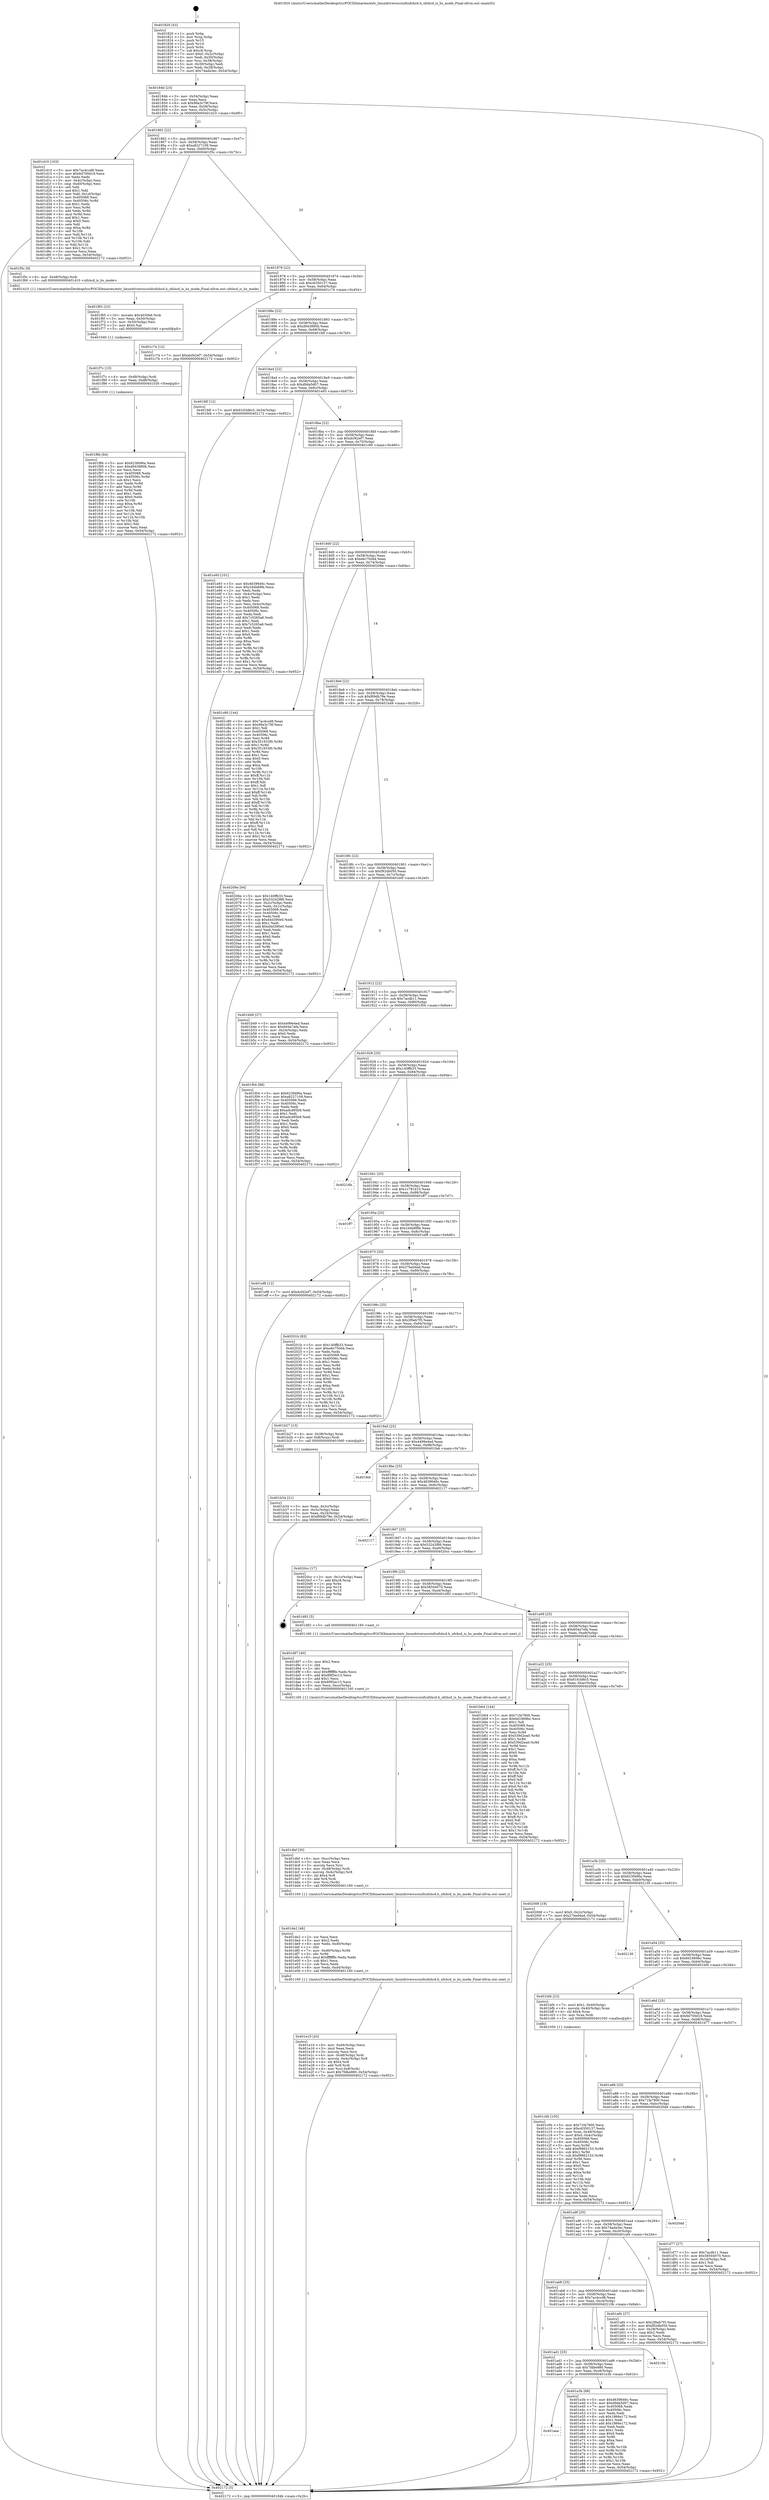 digraph "0x401820" {
  label = "0x401820 (/mnt/c/Users/mathe/Desktop/tcc/POCII/binaries/extr_linuxdriversscsiufsufshcd.h_ufshcd_is_hs_mode_Final-ollvm.out::main(0))"
  labelloc = "t"
  node[shape=record]

  Entry [label="",width=0.3,height=0.3,shape=circle,fillcolor=black,style=filled]
  "0x40184b" [label="{
     0x40184b [23]\l
     | [instrs]\l
     &nbsp;&nbsp;0x40184b \<+3\>: mov -0x54(%rbp),%eax\l
     &nbsp;&nbsp;0x40184e \<+2\>: mov %eax,%ecx\l
     &nbsp;&nbsp;0x401850 \<+6\>: sub $0x98a3c79f,%ecx\l
     &nbsp;&nbsp;0x401856 \<+3\>: mov %eax,-0x58(%rbp)\l
     &nbsp;&nbsp;0x401859 \<+3\>: mov %ecx,-0x5c(%rbp)\l
     &nbsp;&nbsp;0x40185c \<+6\>: je 0000000000401d10 \<main+0x4f0\>\l
  }"]
  "0x401d10" [label="{
     0x401d10 [103]\l
     | [instrs]\l
     &nbsp;&nbsp;0x401d10 \<+5\>: mov $0x7ac4ccd8,%eax\l
     &nbsp;&nbsp;0x401d15 \<+5\>: mov $0x6d700d19,%ecx\l
     &nbsp;&nbsp;0x401d1a \<+2\>: xor %edx,%edx\l
     &nbsp;&nbsp;0x401d1c \<+3\>: mov -0x4c(%rbp),%esi\l
     &nbsp;&nbsp;0x401d1f \<+3\>: cmp -0x40(%rbp),%esi\l
     &nbsp;&nbsp;0x401d22 \<+4\>: setl %dil\l
     &nbsp;&nbsp;0x401d26 \<+4\>: and $0x1,%dil\l
     &nbsp;&nbsp;0x401d2a \<+4\>: mov %dil,-0x1d(%rbp)\l
     &nbsp;&nbsp;0x401d2e \<+7\>: mov 0x405068,%esi\l
     &nbsp;&nbsp;0x401d35 \<+8\>: mov 0x40506c,%r8d\l
     &nbsp;&nbsp;0x401d3d \<+3\>: sub $0x1,%edx\l
     &nbsp;&nbsp;0x401d40 \<+3\>: mov %esi,%r9d\l
     &nbsp;&nbsp;0x401d43 \<+3\>: add %edx,%r9d\l
     &nbsp;&nbsp;0x401d46 \<+4\>: imul %r9d,%esi\l
     &nbsp;&nbsp;0x401d4a \<+3\>: and $0x1,%esi\l
     &nbsp;&nbsp;0x401d4d \<+3\>: cmp $0x0,%esi\l
     &nbsp;&nbsp;0x401d50 \<+4\>: sete %dil\l
     &nbsp;&nbsp;0x401d54 \<+4\>: cmp $0xa,%r8d\l
     &nbsp;&nbsp;0x401d58 \<+4\>: setl %r10b\l
     &nbsp;&nbsp;0x401d5c \<+3\>: mov %dil,%r11b\l
     &nbsp;&nbsp;0x401d5f \<+3\>: and %r10b,%r11b\l
     &nbsp;&nbsp;0x401d62 \<+3\>: xor %r10b,%dil\l
     &nbsp;&nbsp;0x401d65 \<+3\>: or %dil,%r11b\l
     &nbsp;&nbsp;0x401d68 \<+4\>: test $0x1,%r11b\l
     &nbsp;&nbsp;0x401d6c \<+3\>: cmovne %ecx,%eax\l
     &nbsp;&nbsp;0x401d6f \<+3\>: mov %eax,-0x54(%rbp)\l
     &nbsp;&nbsp;0x401d72 \<+5\>: jmp 0000000000402172 \<main+0x952\>\l
  }"]
  "0x401862" [label="{
     0x401862 [22]\l
     | [instrs]\l
     &nbsp;&nbsp;0x401862 \<+5\>: jmp 0000000000401867 \<main+0x47\>\l
     &nbsp;&nbsp;0x401867 \<+3\>: mov -0x58(%rbp),%eax\l
     &nbsp;&nbsp;0x40186a \<+5\>: sub $0xa8227109,%eax\l
     &nbsp;&nbsp;0x40186f \<+3\>: mov %eax,-0x60(%rbp)\l
     &nbsp;&nbsp;0x401872 \<+6\>: je 0000000000401f5c \<main+0x73c\>\l
  }"]
  Exit [label="",width=0.3,height=0.3,shape=circle,fillcolor=black,style=filled,peripheries=2]
  "0x401f5c" [label="{
     0x401f5c [9]\l
     | [instrs]\l
     &nbsp;&nbsp;0x401f5c \<+4\>: mov -0x48(%rbp),%rdi\l
     &nbsp;&nbsp;0x401f60 \<+5\>: call 0000000000401410 \<ufshcd_is_hs_mode\>\l
     | [calls]\l
     &nbsp;&nbsp;0x401410 \{1\} (/mnt/c/Users/mathe/Desktop/tcc/POCII/binaries/extr_linuxdriversscsiufsufshcd.h_ufshcd_is_hs_mode_Final-ollvm.out::ufshcd_is_hs_mode)\l
  }"]
  "0x401878" [label="{
     0x401878 [22]\l
     | [instrs]\l
     &nbsp;&nbsp;0x401878 \<+5\>: jmp 000000000040187d \<main+0x5d\>\l
     &nbsp;&nbsp;0x40187d \<+3\>: mov -0x58(%rbp),%eax\l
     &nbsp;&nbsp;0x401880 \<+5\>: sub $0xc6350137,%eax\l
     &nbsp;&nbsp;0x401885 \<+3\>: mov %eax,-0x64(%rbp)\l
     &nbsp;&nbsp;0x401888 \<+6\>: je 0000000000401c74 \<main+0x454\>\l
  }"]
  "0x401f8b" [label="{
     0x401f8b [84]\l
     | [instrs]\l
     &nbsp;&nbsp;0x401f8b \<+5\>: mov $0x623f496a,%eax\l
     &nbsp;&nbsp;0x401f90 \<+5\>: mov $0xd943880b,%esi\l
     &nbsp;&nbsp;0x401f95 \<+2\>: xor %ecx,%ecx\l
     &nbsp;&nbsp;0x401f97 \<+7\>: mov 0x405068,%edx\l
     &nbsp;&nbsp;0x401f9e \<+8\>: mov 0x40506c,%r8d\l
     &nbsp;&nbsp;0x401fa6 \<+3\>: sub $0x1,%ecx\l
     &nbsp;&nbsp;0x401fa9 \<+3\>: mov %edx,%r9d\l
     &nbsp;&nbsp;0x401fac \<+3\>: add %ecx,%r9d\l
     &nbsp;&nbsp;0x401faf \<+4\>: imul %r9d,%edx\l
     &nbsp;&nbsp;0x401fb3 \<+3\>: and $0x1,%edx\l
     &nbsp;&nbsp;0x401fb6 \<+3\>: cmp $0x0,%edx\l
     &nbsp;&nbsp;0x401fb9 \<+4\>: sete %r10b\l
     &nbsp;&nbsp;0x401fbd \<+4\>: cmp $0xa,%r8d\l
     &nbsp;&nbsp;0x401fc1 \<+4\>: setl %r11b\l
     &nbsp;&nbsp;0x401fc5 \<+3\>: mov %r10b,%bl\l
     &nbsp;&nbsp;0x401fc8 \<+3\>: and %r11b,%bl\l
     &nbsp;&nbsp;0x401fcb \<+3\>: xor %r11b,%r10b\l
     &nbsp;&nbsp;0x401fce \<+3\>: or %r10b,%bl\l
     &nbsp;&nbsp;0x401fd1 \<+3\>: test $0x1,%bl\l
     &nbsp;&nbsp;0x401fd4 \<+3\>: cmovne %esi,%eax\l
     &nbsp;&nbsp;0x401fd7 \<+3\>: mov %eax,-0x54(%rbp)\l
     &nbsp;&nbsp;0x401fda \<+5\>: jmp 0000000000402172 \<main+0x952\>\l
  }"]
  "0x401c74" [label="{
     0x401c74 [12]\l
     | [instrs]\l
     &nbsp;&nbsp;0x401c74 \<+7\>: movl $0xdcf42ef7,-0x54(%rbp)\l
     &nbsp;&nbsp;0x401c7b \<+5\>: jmp 0000000000402172 \<main+0x952\>\l
  }"]
  "0x40188e" [label="{
     0x40188e [22]\l
     | [instrs]\l
     &nbsp;&nbsp;0x40188e \<+5\>: jmp 0000000000401893 \<main+0x73\>\l
     &nbsp;&nbsp;0x401893 \<+3\>: mov -0x58(%rbp),%eax\l
     &nbsp;&nbsp;0x401896 \<+5\>: sub $0xd943880b,%eax\l
     &nbsp;&nbsp;0x40189b \<+3\>: mov %eax,-0x68(%rbp)\l
     &nbsp;&nbsp;0x40189e \<+6\>: je 0000000000401fdf \<main+0x7bf\>\l
  }"]
  "0x401f7c" [label="{
     0x401f7c [15]\l
     | [instrs]\l
     &nbsp;&nbsp;0x401f7c \<+4\>: mov -0x48(%rbp),%rdi\l
     &nbsp;&nbsp;0x401f80 \<+6\>: mov %eax,-0xd8(%rbp)\l
     &nbsp;&nbsp;0x401f86 \<+5\>: call 0000000000401030 \<free@plt\>\l
     | [calls]\l
     &nbsp;&nbsp;0x401030 \{1\} (unknown)\l
  }"]
  "0x401fdf" [label="{
     0x401fdf [12]\l
     | [instrs]\l
     &nbsp;&nbsp;0x401fdf \<+7\>: movl $0x6163d6c5,-0x54(%rbp)\l
     &nbsp;&nbsp;0x401fe6 \<+5\>: jmp 0000000000402172 \<main+0x952\>\l
  }"]
  "0x4018a4" [label="{
     0x4018a4 [22]\l
     | [instrs]\l
     &nbsp;&nbsp;0x4018a4 \<+5\>: jmp 00000000004018a9 \<main+0x89\>\l
     &nbsp;&nbsp;0x4018a9 \<+3\>: mov -0x58(%rbp),%eax\l
     &nbsp;&nbsp;0x4018ac \<+5\>: sub $0xd9da5d07,%eax\l
     &nbsp;&nbsp;0x4018b1 \<+3\>: mov %eax,-0x6c(%rbp)\l
     &nbsp;&nbsp;0x4018b4 \<+6\>: je 0000000000401e93 \<main+0x673\>\l
  }"]
  "0x401f65" [label="{
     0x401f65 [23]\l
     | [instrs]\l
     &nbsp;&nbsp;0x401f65 \<+10\>: movabs $0x4030b6,%rdi\l
     &nbsp;&nbsp;0x401f6f \<+3\>: mov %eax,-0x50(%rbp)\l
     &nbsp;&nbsp;0x401f72 \<+3\>: mov -0x50(%rbp),%esi\l
     &nbsp;&nbsp;0x401f75 \<+2\>: mov $0x0,%al\l
     &nbsp;&nbsp;0x401f77 \<+5\>: call 0000000000401040 \<printf@plt\>\l
     | [calls]\l
     &nbsp;&nbsp;0x401040 \{1\} (unknown)\l
  }"]
  "0x401e93" [label="{
     0x401e93 [101]\l
     | [instrs]\l
     &nbsp;&nbsp;0x401e93 \<+5\>: mov $0x4639646c,%eax\l
     &nbsp;&nbsp;0x401e98 \<+5\>: mov $0x244b89fe,%ecx\l
     &nbsp;&nbsp;0x401e9d \<+2\>: xor %edx,%edx\l
     &nbsp;&nbsp;0x401e9f \<+3\>: mov -0x4c(%rbp),%esi\l
     &nbsp;&nbsp;0x401ea2 \<+3\>: sub $0x1,%edx\l
     &nbsp;&nbsp;0x401ea5 \<+2\>: sub %edx,%esi\l
     &nbsp;&nbsp;0x401ea7 \<+3\>: mov %esi,-0x4c(%rbp)\l
     &nbsp;&nbsp;0x401eaa \<+7\>: mov 0x405068,%edx\l
     &nbsp;&nbsp;0x401eb1 \<+7\>: mov 0x40506c,%esi\l
     &nbsp;&nbsp;0x401eb8 \<+2\>: mov %edx,%edi\l
     &nbsp;&nbsp;0x401eba \<+6\>: add $0x7c5265a6,%edi\l
     &nbsp;&nbsp;0x401ec0 \<+3\>: sub $0x1,%edi\l
     &nbsp;&nbsp;0x401ec3 \<+6\>: sub $0x7c5265a6,%edi\l
     &nbsp;&nbsp;0x401ec9 \<+3\>: imul %edi,%edx\l
     &nbsp;&nbsp;0x401ecc \<+3\>: and $0x1,%edx\l
     &nbsp;&nbsp;0x401ecf \<+3\>: cmp $0x0,%edx\l
     &nbsp;&nbsp;0x401ed2 \<+4\>: sete %r8b\l
     &nbsp;&nbsp;0x401ed6 \<+3\>: cmp $0xa,%esi\l
     &nbsp;&nbsp;0x401ed9 \<+4\>: setl %r9b\l
     &nbsp;&nbsp;0x401edd \<+3\>: mov %r8b,%r10b\l
     &nbsp;&nbsp;0x401ee0 \<+3\>: and %r9b,%r10b\l
     &nbsp;&nbsp;0x401ee3 \<+3\>: xor %r9b,%r8b\l
     &nbsp;&nbsp;0x401ee6 \<+3\>: or %r8b,%r10b\l
     &nbsp;&nbsp;0x401ee9 \<+4\>: test $0x1,%r10b\l
     &nbsp;&nbsp;0x401eed \<+3\>: cmovne %ecx,%eax\l
     &nbsp;&nbsp;0x401ef0 \<+3\>: mov %eax,-0x54(%rbp)\l
     &nbsp;&nbsp;0x401ef3 \<+5\>: jmp 0000000000402172 \<main+0x952\>\l
  }"]
  "0x4018ba" [label="{
     0x4018ba [22]\l
     | [instrs]\l
     &nbsp;&nbsp;0x4018ba \<+5\>: jmp 00000000004018bf \<main+0x9f\>\l
     &nbsp;&nbsp;0x4018bf \<+3\>: mov -0x58(%rbp),%eax\l
     &nbsp;&nbsp;0x4018c2 \<+5\>: sub $0xdcf42ef7,%eax\l
     &nbsp;&nbsp;0x4018c7 \<+3\>: mov %eax,-0x70(%rbp)\l
     &nbsp;&nbsp;0x4018ca \<+6\>: je 0000000000401c80 \<main+0x460\>\l
  }"]
  "0x401aea" [label="{
     0x401aea\l
  }", style=dashed]
  "0x401c80" [label="{
     0x401c80 [144]\l
     | [instrs]\l
     &nbsp;&nbsp;0x401c80 \<+5\>: mov $0x7ac4ccd8,%eax\l
     &nbsp;&nbsp;0x401c85 \<+5\>: mov $0x98a3c79f,%ecx\l
     &nbsp;&nbsp;0x401c8a \<+2\>: mov $0x1,%dl\l
     &nbsp;&nbsp;0x401c8c \<+7\>: mov 0x405068,%esi\l
     &nbsp;&nbsp;0x401c93 \<+7\>: mov 0x40506c,%edi\l
     &nbsp;&nbsp;0x401c9a \<+3\>: mov %esi,%r8d\l
     &nbsp;&nbsp;0x401c9d \<+7\>: add $0x351933f0,%r8d\l
     &nbsp;&nbsp;0x401ca4 \<+4\>: sub $0x1,%r8d\l
     &nbsp;&nbsp;0x401ca8 \<+7\>: sub $0x351933f0,%r8d\l
     &nbsp;&nbsp;0x401caf \<+4\>: imul %r8d,%esi\l
     &nbsp;&nbsp;0x401cb3 \<+3\>: and $0x1,%esi\l
     &nbsp;&nbsp;0x401cb6 \<+3\>: cmp $0x0,%esi\l
     &nbsp;&nbsp;0x401cb9 \<+4\>: sete %r9b\l
     &nbsp;&nbsp;0x401cbd \<+3\>: cmp $0xa,%edi\l
     &nbsp;&nbsp;0x401cc0 \<+4\>: setl %r10b\l
     &nbsp;&nbsp;0x401cc4 \<+3\>: mov %r9b,%r11b\l
     &nbsp;&nbsp;0x401cc7 \<+4\>: xor $0xff,%r11b\l
     &nbsp;&nbsp;0x401ccb \<+3\>: mov %r10b,%bl\l
     &nbsp;&nbsp;0x401cce \<+3\>: xor $0xff,%bl\l
     &nbsp;&nbsp;0x401cd1 \<+3\>: xor $0x1,%dl\l
     &nbsp;&nbsp;0x401cd4 \<+3\>: mov %r11b,%r14b\l
     &nbsp;&nbsp;0x401cd7 \<+4\>: and $0xff,%r14b\l
     &nbsp;&nbsp;0x401cdb \<+3\>: and %dl,%r9b\l
     &nbsp;&nbsp;0x401cde \<+3\>: mov %bl,%r15b\l
     &nbsp;&nbsp;0x401ce1 \<+4\>: and $0xff,%r15b\l
     &nbsp;&nbsp;0x401ce5 \<+3\>: and %dl,%r10b\l
     &nbsp;&nbsp;0x401ce8 \<+3\>: or %r9b,%r14b\l
     &nbsp;&nbsp;0x401ceb \<+3\>: or %r10b,%r15b\l
     &nbsp;&nbsp;0x401cee \<+3\>: xor %r15b,%r14b\l
     &nbsp;&nbsp;0x401cf1 \<+3\>: or %bl,%r11b\l
     &nbsp;&nbsp;0x401cf4 \<+4\>: xor $0xff,%r11b\l
     &nbsp;&nbsp;0x401cf8 \<+3\>: or $0x1,%dl\l
     &nbsp;&nbsp;0x401cfb \<+3\>: and %dl,%r11b\l
     &nbsp;&nbsp;0x401cfe \<+3\>: or %r11b,%r14b\l
     &nbsp;&nbsp;0x401d01 \<+4\>: test $0x1,%r14b\l
     &nbsp;&nbsp;0x401d05 \<+3\>: cmovne %ecx,%eax\l
     &nbsp;&nbsp;0x401d08 \<+3\>: mov %eax,-0x54(%rbp)\l
     &nbsp;&nbsp;0x401d0b \<+5\>: jmp 0000000000402172 \<main+0x952\>\l
  }"]
  "0x4018d0" [label="{
     0x4018d0 [22]\l
     | [instrs]\l
     &nbsp;&nbsp;0x4018d0 \<+5\>: jmp 00000000004018d5 \<main+0xb5\>\l
     &nbsp;&nbsp;0x4018d5 \<+3\>: mov -0x58(%rbp),%eax\l
     &nbsp;&nbsp;0x4018d8 \<+5\>: sub $0xe6c750d4,%eax\l
     &nbsp;&nbsp;0x4018dd \<+3\>: mov %eax,-0x74(%rbp)\l
     &nbsp;&nbsp;0x4018e0 \<+6\>: je 000000000040206e \<main+0x84e\>\l
  }"]
  "0x401e3b" [label="{
     0x401e3b [88]\l
     | [instrs]\l
     &nbsp;&nbsp;0x401e3b \<+5\>: mov $0x4639646c,%eax\l
     &nbsp;&nbsp;0x401e40 \<+5\>: mov $0xd9da5d07,%ecx\l
     &nbsp;&nbsp;0x401e45 \<+7\>: mov 0x405068,%edx\l
     &nbsp;&nbsp;0x401e4c \<+7\>: mov 0x40506c,%esi\l
     &nbsp;&nbsp;0x401e53 \<+2\>: mov %edx,%edi\l
     &nbsp;&nbsp;0x401e55 \<+6\>: sub $0x1866e172,%edi\l
     &nbsp;&nbsp;0x401e5b \<+3\>: sub $0x1,%edi\l
     &nbsp;&nbsp;0x401e5e \<+6\>: add $0x1866e172,%edi\l
     &nbsp;&nbsp;0x401e64 \<+3\>: imul %edi,%edx\l
     &nbsp;&nbsp;0x401e67 \<+3\>: and $0x1,%edx\l
     &nbsp;&nbsp;0x401e6a \<+3\>: cmp $0x0,%edx\l
     &nbsp;&nbsp;0x401e6d \<+4\>: sete %r8b\l
     &nbsp;&nbsp;0x401e71 \<+3\>: cmp $0xa,%esi\l
     &nbsp;&nbsp;0x401e74 \<+4\>: setl %r9b\l
     &nbsp;&nbsp;0x401e78 \<+3\>: mov %r8b,%r10b\l
     &nbsp;&nbsp;0x401e7b \<+3\>: and %r9b,%r10b\l
     &nbsp;&nbsp;0x401e7e \<+3\>: xor %r9b,%r8b\l
     &nbsp;&nbsp;0x401e81 \<+3\>: or %r8b,%r10b\l
     &nbsp;&nbsp;0x401e84 \<+4\>: test $0x1,%r10b\l
     &nbsp;&nbsp;0x401e88 \<+3\>: cmovne %ecx,%eax\l
     &nbsp;&nbsp;0x401e8b \<+3\>: mov %eax,-0x54(%rbp)\l
     &nbsp;&nbsp;0x401e8e \<+5\>: jmp 0000000000402172 \<main+0x952\>\l
  }"]
  "0x40206e" [label="{
     0x40206e [94]\l
     | [instrs]\l
     &nbsp;&nbsp;0x40206e \<+5\>: mov $0x140ffb33,%eax\l
     &nbsp;&nbsp;0x402073 \<+5\>: mov $0x53242f66,%ecx\l
     &nbsp;&nbsp;0x402078 \<+3\>: mov -0x2c(%rbp),%edx\l
     &nbsp;&nbsp;0x40207b \<+3\>: mov %edx,-0x1c(%rbp)\l
     &nbsp;&nbsp;0x40207e \<+7\>: mov 0x405068,%edx\l
     &nbsp;&nbsp;0x402085 \<+7\>: mov 0x40506c,%esi\l
     &nbsp;&nbsp;0x40208c \<+2\>: mov %edx,%edi\l
     &nbsp;&nbsp;0x40208e \<+6\>: sub $0xd4d390e0,%edi\l
     &nbsp;&nbsp;0x402094 \<+3\>: sub $0x1,%edi\l
     &nbsp;&nbsp;0x402097 \<+6\>: add $0xd4d390e0,%edi\l
     &nbsp;&nbsp;0x40209d \<+3\>: imul %edi,%edx\l
     &nbsp;&nbsp;0x4020a0 \<+3\>: and $0x1,%edx\l
     &nbsp;&nbsp;0x4020a3 \<+3\>: cmp $0x0,%edx\l
     &nbsp;&nbsp;0x4020a6 \<+4\>: sete %r8b\l
     &nbsp;&nbsp;0x4020aa \<+3\>: cmp $0xa,%esi\l
     &nbsp;&nbsp;0x4020ad \<+4\>: setl %r9b\l
     &nbsp;&nbsp;0x4020b1 \<+3\>: mov %r8b,%r10b\l
     &nbsp;&nbsp;0x4020b4 \<+3\>: and %r9b,%r10b\l
     &nbsp;&nbsp;0x4020b7 \<+3\>: xor %r9b,%r8b\l
     &nbsp;&nbsp;0x4020ba \<+3\>: or %r8b,%r10b\l
     &nbsp;&nbsp;0x4020bd \<+4\>: test $0x1,%r10b\l
     &nbsp;&nbsp;0x4020c1 \<+3\>: cmovne %ecx,%eax\l
     &nbsp;&nbsp;0x4020c4 \<+3\>: mov %eax,-0x54(%rbp)\l
     &nbsp;&nbsp;0x4020c7 \<+5\>: jmp 0000000000402172 \<main+0x952\>\l
  }"]
  "0x4018e6" [label="{
     0x4018e6 [22]\l
     | [instrs]\l
     &nbsp;&nbsp;0x4018e6 \<+5\>: jmp 00000000004018eb \<main+0xcb\>\l
     &nbsp;&nbsp;0x4018eb \<+3\>: mov -0x58(%rbp),%eax\l
     &nbsp;&nbsp;0x4018ee \<+5\>: sub $0xf69db79e,%eax\l
     &nbsp;&nbsp;0x4018f3 \<+3\>: mov %eax,-0x78(%rbp)\l
     &nbsp;&nbsp;0x4018f6 \<+6\>: je 0000000000401b49 \<main+0x329\>\l
  }"]
  "0x401ad1" [label="{
     0x401ad1 [25]\l
     | [instrs]\l
     &nbsp;&nbsp;0x401ad1 \<+5\>: jmp 0000000000401ad6 \<main+0x2b6\>\l
     &nbsp;&nbsp;0x401ad6 \<+3\>: mov -0x58(%rbp),%eax\l
     &nbsp;&nbsp;0x401ad9 \<+5\>: sub $0x7fdbe980,%eax\l
     &nbsp;&nbsp;0x401ade \<+6\>: mov %eax,-0xc8(%rbp)\l
     &nbsp;&nbsp;0x401ae4 \<+6\>: je 0000000000401e3b \<main+0x61b\>\l
  }"]
  "0x401b49" [label="{
     0x401b49 [27]\l
     | [instrs]\l
     &nbsp;&nbsp;0x401b49 \<+5\>: mov $0x4499e4ed,%eax\l
     &nbsp;&nbsp;0x401b4e \<+5\>: mov $0x604a7efa,%ecx\l
     &nbsp;&nbsp;0x401b53 \<+3\>: mov -0x24(%rbp),%edx\l
     &nbsp;&nbsp;0x401b56 \<+3\>: cmp $0x0,%edx\l
     &nbsp;&nbsp;0x401b59 \<+3\>: cmove %ecx,%eax\l
     &nbsp;&nbsp;0x401b5c \<+3\>: mov %eax,-0x54(%rbp)\l
     &nbsp;&nbsp;0x401b5f \<+5\>: jmp 0000000000402172 \<main+0x952\>\l
  }"]
  "0x4018fc" [label="{
     0x4018fc [22]\l
     | [instrs]\l
     &nbsp;&nbsp;0x4018fc \<+5\>: jmp 0000000000401901 \<main+0xe1\>\l
     &nbsp;&nbsp;0x401901 \<+3\>: mov -0x58(%rbp),%eax\l
     &nbsp;&nbsp;0x401904 \<+5\>: sub $0xf92db050,%eax\l
     &nbsp;&nbsp;0x401909 \<+3\>: mov %eax,-0x7c(%rbp)\l
     &nbsp;&nbsp;0x40190c \<+6\>: je 0000000000401b0f \<main+0x2ef\>\l
  }"]
  "0x40210b" [label="{
     0x40210b\l
  }", style=dashed]
  "0x401b0f" [label="{
     0x401b0f\l
  }", style=dashed]
  "0x401912" [label="{
     0x401912 [22]\l
     | [instrs]\l
     &nbsp;&nbsp;0x401912 \<+5\>: jmp 0000000000401917 \<main+0xf7\>\l
     &nbsp;&nbsp;0x401917 \<+3\>: mov -0x58(%rbp),%eax\l
     &nbsp;&nbsp;0x40191a \<+5\>: sub $0x7acdb11,%eax\l
     &nbsp;&nbsp;0x40191f \<+3\>: mov %eax,-0x80(%rbp)\l
     &nbsp;&nbsp;0x401922 \<+6\>: je 0000000000401f04 \<main+0x6e4\>\l
  }"]
  "0x401e10" [label="{
     0x401e10 [43]\l
     | [instrs]\l
     &nbsp;&nbsp;0x401e10 \<+6\>: mov -0xd4(%rbp),%ecx\l
     &nbsp;&nbsp;0x401e16 \<+3\>: imul %eax,%ecx\l
     &nbsp;&nbsp;0x401e19 \<+3\>: movslq %ecx,%rsi\l
     &nbsp;&nbsp;0x401e1c \<+4\>: mov -0x48(%rbp),%rdi\l
     &nbsp;&nbsp;0x401e20 \<+4\>: movslq -0x4c(%rbp),%r8\l
     &nbsp;&nbsp;0x401e24 \<+4\>: shl $0x4,%r8\l
     &nbsp;&nbsp;0x401e28 \<+3\>: add %r8,%rdi\l
     &nbsp;&nbsp;0x401e2b \<+4\>: mov %rsi,0x8(%rdi)\l
     &nbsp;&nbsp;0x401e2f \<+7\>: movl $0x7fdbe980,-0x54(%rbp)\l
     &nbsp;&nbsp;0x401e36 \<+5\>: jmp 0000000000402172 \<main+0x952\>\l
  }"]
  "0x401f04" [label="{
     0x401f04 [88]\l
     | [instrs]\l
     &nbsp;&nbsp;0x401f04 \<+5\>: mov $0x623f496a,%eax\l
     &nbsp;&nbsp;0x401f09 \<+5\>: mov $0xa8227109,%ecx\l
     &nbsp;&nbsp;0x401f0e \<+7\>: mov 0x405068,%edx\l
     &nbsp;&nbsp;0x401f15 \<+7\>: mov 0x40506c,%esi\l
     &nbsp;&nbsp;0x401f1c \<+2\>: mov %edx,%edi\l
     &nbsp;&nbsp;0x401f1e \<+6\>: add $0xadcd95b9,%edi\l
     &nbsp;&nbsp;0x401f24 \<+3\>: sub $0x1,%edi\l
     &nbsp;&nbsp;0x401f27 \<+6\>: sub $0xadcd95b9,%edi\l
     &nbsp;&nbsp;0x401f2d \<+3\>: imul %edi,%edx\l
     &nbsp;&nbsp;0x401f30 \<+3\>: and $0x1,%edx\l
     &nbsp;&nbsp;0x401f33 \<+3\>: cmp $0x0,%edx\l
     &nbsp;&nbsp;0x401f36 \<+4\>: sete %r8b\l
     &nbsp;&nbsp;0x401f3a \<+3\>: cmp $0xa,%esi\l
     &nbsp;&nbsp;0x401f3d \<+4\>: setl %r9b\l
     &nbsp;&nbsp;0x401f41 \<+3\>: mov %r8b,%r10b\l
     &nbsp;&nbsp;0x401f44 \<+3\>: and %r9b,%r10b\l
     &nbsp;&nbsp;0x401f47 \<+3\>: xor %r9b,%r8b\l
     &nbsp;&nbsp;0x401f4a \<+3\>: or %r8b,%r10b\l
     &nbsp;&nbsp;0x401f4d \<+4\>: test $0x1,%r10b\l
     &nbsp;&nbsp;0x401f51 \<+3\>: cmovne %ecx,%eax\l
     &nbsp;&nbsp;0x401f54 \<+3\>: mov %eax,-0x54(%rbp)\l
     &nbsp;&nbsp;0x401f57 \<+5\>: jmp 0000000000402172 \<main+0x952\>\l
  }"]
  "0x401928" [label="{
     0x401928 [25]\l
     | [instrs]\l
     &nbsp;&nbsp;0x401928 \<+5\>: jmp 000000000040192d \<main+0x10d\>\l
     &nbsp;&nbsp;0x40192d \<+3\>: mov -0x58(%rbp),%eax\l
     &nbsp;&nbsp;0x401930 \<+5\>: sub $0x140ffb33,%eax\l
     &nbsp;&nbsp;0x401935 \<+6\>: mov %eax,-0x84(%rbp)\l
     &nbsp;&nbsp;0x40193b \<+6\>: je 000000000040216b \<main+0x94b\>\l
  }"]
  "0x401de2" [label="{
     0x401de2 [46]\l
     | [instrs]\l
     &nbsp;&nbsp;0x401de2 \<+2\>: xor %ecx,%ecx\l
     &nbsp;&nbsp;0x401de4 \<+5\>: mov $0x2,%edx\l
     &nbsp;&nbsp;0x401de9 \<+6\>: mov %edx,-0xd0(%rbp)\l
     &nbsp;&nbsp;0x401def \<+1\>: cltd\l
     &nbsp;&nbsp;0x401df0 \<+7\>: mov -0xd0(%rbp),%r9d\l
     &nbsp;&nbsp;0x401df7 \<+3\>: idiv %r9d\l
     &nbsp;&nbsp;0x401dfa \<+6\>: imul $0xfffffffe,%edx,%edx\l
     &nbsp;&nbsp;0x401e00 \<+3\>: sub $0x1,%ecx\l
     &nbsp;&nbsp;0x401e03 \<+2\>: sub %ecx,%edx\l
     &nbsp;&nbsp;0x401e05 \<+6\>: mov %edx,-0xd4(%rbp)\l
     &nbsp;&nbsp;0x401e0b \<+5\>: call 0000000000401160 \<next_i\>\l
     | [calls]\l
     &nbsp;&nbsp;0x401160 \{1\} (/mnt/c/Users/mathe/Desktop/tcc/POCII/binaries/extr_linuxdriversscsiufsufshcd.h_ufshcd_is_hs_mode_Final-ollvm.out::next_i)\l
  }"]
  "0x40216b" [label="{
     0x40216b\l
  }", style=dashed]
  "0x401941" [label="{
     0x401941 [25]\l
     | [instrs]\l
     &nbsp;&nbsp;0x401941 \<+5\>: jmp 0000000000401946 \<main+0x126\>\l
     &nbsp;&nbsp;0x401946 \<+3\>: mov -0x58(%rbp),%eax\l
     &nbsp;&nbsp;0x401949 \<+5\>: sub $0x1c781b10,%eax\l
     &nbsp;&nbsp;0x40194e \<+6\>: mov %eax,-0x88(%rbp)\l
     &nbsp;&nbsp;0x401954 \<+6\>: je 0000000000401ff7 \<main+0x7d7\>\l
  }"]
  "0x401dbf" [label="{
     0x401dbf [35]\l
     | [instrs]\l
     &nbsp;&nbsp;0x401dbf \<+6\>: mov -0xcc(%rbp),%ecx\l
     &nbsp;&nbsp;0x401dc5 \<+3\>: imul %eax,%ecx\l
     &nbsp;&nbsp;0x401dc8 \<+3\>: movslq %ecx,%rsi\l
     &nbsp;&nbsp;0x401dcb \<+4\>: mov -0x48(%rbp),%rdi\l
     &nbsp;&nbsp;0x401dcf \<+4\>: movslq -0x4c(%rbp),%r8\l
     &nbsp;&nbsp;0x401dd3 \<+4\>: shl $0x4,%r8\l
     &nbsp;&nbsp;0x401dd7 \<+3\>: add %r8,%rdi\l
     &nbsp;&nbsp;0x401dda \<+3\>: mov %rsi,(%rdi)\l
     &nbsp;&nbsp;0x401ddd \<+5\>: call 0000000000401160 \<next_i\>\l
     | [calls]\l
     &nbsp;&nbsp;0x401160 \{1\} (/mnt/c/Users/mathe/Desktop/tcc/POCII/binaries/extr_linuxdriversscsiufsufshcd.h_ufshcd_is_hs_mode_Final-ollvm.out::next_i)\l
  }"]
  "0x401ff7" [label="{
     0x401ff7\l
  }", style=dashed]
  "0x40195a" [label="{
     0x40195a [25]\l
     | [instrs]\l
     &nbsp;&nbsp;0x40195a \<+5\>: jmp 000000000040195f \<main+0x13f\>\l
     &nbsp;&nbsp;0x40195f \<+3\>: mov -0x58(%rbp),%eax\l
     &nbsp;&nbsp;0x401962 \<+5\>: sub $0x244b89fe,%eax\l
     &nbsp;&nbsp;0x401967 \<+6\>: mov %eax,-0x8c(%rbp)\l
     &nbsp;&nbsp;0x40196d \<+6\>: je 0000000000401ef8 \<main+0x6d8\>\l
  }"]
  "0x401d97" [label="{
     0x401d97 [40]\l
     | [instrs]\l
     &nbsp;&nbsp;0x401d97 \<+5\>: mov $0x2,%ecx\l
     &nbsp;&nbsp;0x401d9c \<+1\>: cltd\l
     &nbsp;&nbsp;0x401d9d \<+2\>: idiv %ecx\l
     &nbsp;&nbsp;0x401d9f \<+6\>: imul $0xfffffffe,%edx,%ecx\l
     &nbsp;&nbsp;0x401da5 \<+6\>: add $0x89f2ec13,%ecx\l
     &nbsp;&nbsp;0x401dab \<+3\>: add $0x1,%ecx\l
     &nbsp;&nbsp;0x401dae \<+6\>: sub $0x89f2ec13,%ecx\l
     &nbsp;&nbsp;0x401db4 \<+6\>: mov %ecx,-0xcc(%rbp)\l
     &nbsp;&nbsp;0x401dba \<+5\>: call 0000000000401160 \<next_i\>\l
     | [calls]\l
     &nbsp;&nbsp;0x401160 \{1\} (/mnt/c/Users/mathe/Desktop/tcc/POCII/binaries/extr_linuxdriversscsiufsufshcd.h_ufshcd_is_hs_mode_Final-ollvm.out::next_i)\l
  }"]
  "0x401ef8" [label="{
     0x401ef8 [12]\l
     | [instrs]\l
     &nbsp;&nbsp;0x401ef8 \<+7\>: movl $0xdcf42ef7,-0x54(%rbp)\l
     &nbsp;&nbsp;0x401eff \<+5\>: jmp 0000000000402172 \<main+0x952\>\l
  }"]
  "0x401973" [label="{
     0x401973 [25]\l
     | [instrs]\l
     &nbsp;&nbsp;0x401973 \<+5\>: jmp 0000000000401978 \<main+0x158\>\l
     &nbsp;&nbsp;0x401978 \<+3\>: mov -0x58(%rbp),%eax\l
     &nbsp;&nbsp;0x40197b \<+5\>: sub $0x27bed4ad,%eax\l
     &nbsp;&nbsp;0x401980 \<+6\>: mov %eax,-0x90(%rbp)\l
     &nbsp;&nbsp;0x401986 \<+6\>: je 000000000040201b \<main+0x7fb\>\l
  }"]
  "0x401c0b" [label="{
     0x401c0b [105]\l
     | [instrs]\l
     &nbsp;&nbsp;0x401c0b \<+5\>: mov $0x71fa7900,%ecx\l
     &nbsp;&nbsp;0x401c10 \<+5\>: mov $0xc6350137,%edx\l
     &nbsp;&nbsp;0x401c15 \<+4\>: mov %rax,-0x48(%rbp)\l
     &nbsp;&nbsp;0x401c19 \<+7\>: movl $0x0,-0x4c(%rbp)\l
     &nbsp;&nbsp;0x401c20 \<+7\>: mov 0x405068,%esi\l
     &nbsp;&nbsp;0x401c27 \<+8\>: mov 0x40506c,%r8d\l
     &nbsp;&nbsp;0x401c2f \<+3\>: mov %esi,%r9d\l
     &nbsp;&nbsp;0x401c32 \<+7\>: add $0xf9862153,%r9d\l
     &nbsp;&nbsp;0x401c39 \<+4\>: sub $0x1,%r9d\l
     &nbsp;&nbsp;0x401c3d \<+7\>: sub $0xf9862153,%r9d\l
     &nbsp;&nbsp;0x401c44 \<+4\>: imul %r9d,%esi\l
     &nbsp;&nbsp;0x401c48 \<+3\>: and $0x1,%esi\l
     &nbsp;&nbsp;0x401c4b \<+3\>: cmp $0x0,%esi\l
     &nbsp;&nbsp;0x401c4e \<+4\>: sete %r10b\l
     &nbsp;&nbsp;0x401c52 \<+4\>: cmp $0xa,%r8d\l
     &nbsp;&nbsp;0x401c56 \<+4\>: setl %r11b\l
     &nbsp;&nbsp;0x401c5a \<+3\>: mov %r10b,%bl\l
     &nbsp;&nbsp;0x401c5d \<+3\>: and %r11b,%bl\l
     &nbsp;&nbsp;0x401c60 \<+3\>: xor %r11b,%r10b\l
     &nbsp;&nbsp;0x401c63 \<+3\>: or %r10b,%bl\l
     &nbsp;&nbsp;0x401c66 \<+3\>: test $0x1,%bl\l
     &nbsp;&nbsp;0x401c69 \<+3\>: cmovne %edx,%ecx\l
     &nbsp;&nbsp;0x401c6c \<+3\>: mov %ecx,-0x54(%rbp)\l
     &nbsp;&nbsp;0x401c6f \<+5\>: jmp 0000000000402172 \<main+0x952\>\l
  }"]
  "0x40201b" [label="{
     0x40201b [83]\l
     | [instrs]\l
     &nbsp;&nbsp;0x40201b \<+5\>: mov $0x140ffb33,%eax\l
     &nbsp;&nbsp;0x402020 \<+5\>: mov $0xe6c750d4,%ecx\l
     &nbsp;&nbsp;0x402025 \<+2\>: xor %edx,%edx\l
     &nbsp;&nbsp;0x402027 \<+7\>: mov 0x405068,%esi\l
     &nbsp;&nbsp;0x40202e \<+7\>: mov 0x40506c,%edi\l
     &nbsp;&nbsp;0x402035 \<+3\>: sub $0x1,%edx\l
     &nbsp;&nbsp;0x402038 \<+3\>: mov %esi,%r8d\l
     &nbsp;&nbsp;0x40203b \<+3\>: add %edx,%r8d\l
     &nbsp;&nbsp;0x40203e \<+4\>: imul %r8d,%esi\l
     &nbsp;&nbsp;0x402042 \<+3\>: and $0x1,%esi\l
     &nbsp;&nbsp;0x402045 \<+3\>: cmp $0x0,%esi\l
     &nbsp;&nbsp;0x402048 \<+4\>: sete %r9b\l
     &nbsp;&nbsp;0x40204c \<+3\>: cmp $0xa,%edi\l
     &nbsp;&nbsp;0x40204f \<+4\>: setl %r10b\l
     &nbsp;&nbsp;0x402053 \<+3\>: mov %r9b,%r11b\l
     &nbsp;&nbsp;0x402056 \<+3\>: and %r10b,%r11b\l
     &nbsp;&nbsp;0x402059 \<+3\>: xor %r10b,%r9b\l
     &nbsp;&nbsp;0x40205c \<+3\>: or %r9b,%r11b\l
     &nbsp;&nbsp;0x40205f \<+4\>: test $0x1,%r11b\l
     &nbsp;&nbsp;0x402063 \<+3\>: cmovne %ecx,%eax\l
     &nbsp;&nbsp;0x402066 \<+3\>: mov %eax,-0x54(%rbp)\l
     &nbsp;&nbsp;0x402069 \<+5\>: jmp 0000000000402172 \<main+0x952\>\l
  }"]
  "0x40198c" [label="{
     0x40198c [25]\l
     | [instrs]\l
     &nbsp;&nbsp;0x40198c \<+5\>: jmp 0000000000401991 \<main+0x171\>\l
     &nbsp;&nbsp;0x401991 \<+3\>: mov -0x58(%rbp),%eax\l
     &nbsp;&nbsp;0x401994 \<+5\>: sub $0x2f0eb7f3,%eax\l
     &nbsp;&nbsp;0x401999 \<+6\>: mov %eax,-0x94(%rbp)\l
     &nbsp;&nbsp;0x40199f \<+6\>: je 0000000000401b27 \<main+0x307\>\l
  }"]
  "0x401b34" [label="{
     0x401b34 [21]\l
     | [instrs]\l
     &nbsp;&nbsp;0x401b34 \<+3\>: mov %eax,-0x3c(%rbp)\l
     &nbsp;&nbsp;0x401b37 \<+3\>: mov -0x3c(%rbp),%eax\l
     &nbsp;&nbsp;0x401b3a \<+3\>: mov %eax,-0x24(%rbp)\l
     &nbsp;&nbsp;0x401b3d \<+7\>: movl $0xf69db79e,-0x54(%rbp)\l
     &nbsp;&nbsp;0x401b44 \<+5\>: jmp 0000000000402172 \<main+0x952\>\l
  }"]
  "0x401b27" [label="{
     0x401b27 [13]\l
     | [instrs]\l
     &nbsp;&nbsp;0x401b27 \<+4\>: mov -0x38(%rbp),%rax\l
     &nbsp;&nbsp;0x401b2b \<+4\>: mov 0x8(%rax),%rdi\l
     &nbsp;&nbsp;0x401b2f \<+5\>: call 0000000000401060 \<atoi@plt\>\l
     | [calls]\l
     &nbsp;&nbsp;0x401060 \{1\} (unknown)\l
  }"]
  "0x4019a5" [label="{
     0x4019a5 [25]\l
     | [instrs]\l
     &nbsp;&nbsp;0x4019a5 \<+5\>: jmp 00000000004019aa \<main+0x18a\>\l
     &nbsp;&nbsp;0x4019aa \<+3\>: mov -0x58(%rbp),%eax\l
     &nbsp;&nbsp;0x4019ad \<+5\>: sub $0x4499e4ed,%eax\l
     &nbsp;&nbsp;0x4019b2 \<+6\>: mov %eax,-0x98(%rbp)\l
     &nbsp;&nbsp;0x4019b8 \<+6\>: je 0000000000401feb \<main+0x7cb\>\l
  }"]
  "0x401820" [label="{
     0x401820 [43]\l
     | [instrs]\l
     &nbsp;&nbsp;0x401820 \<+1\>: push %rbp\l
     &nbsp;&nbsp;0x401821 \<+3\>: mov %rsp,%rbp\l
     &nbsp;&nbsp;0x401824 \<+2\>: push %r15\l
     &nbsp;&nbsp;0x401826 \<+2\>: push %r14\l
     &nbsp;&nbsp;0x401828 \<+1\>: push %rbx\l
     &nbsp;&nbsp;0x401829 \<+7\>: sub $0xc8,%rsp\l
     &nbsp;&nbsp;0x401830 \<+7\>: movl $0x0,-0x2c(%rbp)\l
     &nbsp;&nbsp;0x401837 \<+3\>: mov %edi,-0x30(%rbp)\l
     &nbsp;&nbsp;0x40183a \<+4\>: mov %rsi,-0x38(%rbp)\l
     &nbsp;&nbsp;0x40183e \<+3\>: mov -0x30(%rbp),%edi\l
     &nbsp;&nbsp;0x401841 \<+3\>: mov %edi,-0x28(%rbp)\l
     &nbsp;&nbsp;0x401844 \<+7\>: movl $0x74ada3ec,-0x54(%rbp)\l
  }"]
  "0x401feb" [label="{
     0x401feb\l
  }", style=dashed]
  "0x4019be" [label="{
     0x4019be [25]\l
     | [instrs]\l
     &nbsp;&nbsp;0x4019be \<+5\>: jmp 00000000004019c3 \<main+0x1a3\>\l
     &nbsp;&nbsp;0x4019c3 \<+3\>: mov -0x58(%rbp),%eax\l
     &nbsp;&nbsp;0x4019c6 \<+5\>: sub $0x4639646c,%eax\l
     &nbsp;&nbsp;0x4019cb \<+6\>: mov %eax,-0x9c(%rbp)\l
     &nbsp;&nbsp;0x4019d1 \<+6\>: je 0000000000402117 \<main+0x8f7\>\l
  }"]
  "0x402172" [label="{
     0x402172 [5]\l
     | [instrs]\l
     &nbsp;&nbsp;0x402172 \<+5\>: jmp 000000000040184b \<main+0x2b\>\l
  }"]
  "0x402117" [label="{
     0x402117\l
  }", style=dashed]
  "0x4019d7" [label="{
     0x4019d7 [25]\l
     | [instrs]\l
     &nbsp;&nbsp;0x4019d7 \<+5\>: jmp 00000000004019dc \<main+0x1bc\>\l
     &nbsp;&nbsp;0x4019dc \<+3\>: mov -0x58(%rbp),%eax\l
     &nbsp;&nbsp;0x4019df \<+5\>: sub $0x53242f66,%eax\l
     &nbsp;&nbsp;0x4019e4 \<+6\>: mov %eax,-0xa0(%rbp)\l
     &nbsp;&nbsp;0x4019ea \<+6\>: je 00000000004020cc \<main+0x8ac\>\l
  }"]
  "0x401ab8" [label="{
     0x401ab8 [25]\l
     | [instrs]\l
     &nbsp;&nbsp;0x401ab8 \<+5\>: jmp 0000000000401abd \<main+0x29d\>\l
     &nbsp;&nbsp;0x401abd \<+3\>: mov -0x58(%rbp),%eax\l
     &nbsp;&nbsp;0x401ac0 \<+5\>: sub $0x7ac4ccd8,%eax\l
     &nbsp;&nbsp;0x401ac5 \<+6\>: mov %eax,-0xc4(%rbp)\l
     &nbsp;&nbsp;0x401acb \<+6\>: je 000000000040210b \<main+0x8eb\>\l
  }"]
  "0x4020cc" [label="{
     0x4020cc [17]\l
     | [instrs]\l
     &nbsp;&nbsp;0x4020cc \<+3\>: mov -0x1c(%rbp),%eax\l
     &nbsp;&nbsp;0x4020cf \<+7\>: add $0xc8,%rsp\l
     &nbsp;&nbsp;0x4020d6 \<+1\>: pop %rbx\l
     &nbsp;&nbsp;0x4020d7 \<+2\>: pop %r14\l
     &nbsp;&nbsp;0x4020d9 \<+2\>: pop %r15\l
     &nbsp;&nbsp;0x4020db \<+1\>: pop %rbp\l
     &nbsp;&nbsp;0x4020dc \<+1\>: ret\l
  }"]
  "0x4019f0" [label="{
     0x4019f0 [25]\l
     | [instrs]\l
     &nbsp;&nbsp;0x4019f0 \<+5\>: jmp 00000000004019f5 \<main+0x1d5\>\l
     &nbsp;&nbsp;0x4019f5 \<+3\>: mov -0x58(%rbp),%eax\l
     &nbsp;&nbsp;0x4019f8 \<+5\>: sub $0x58504070,%eax\l
     &nbsp;&nbsp;0x4019fd \<+6\>: mov %eax,-0xa4(%rbp)\l
     &nbsp;&nbsp;0x401a03 \<+6\>: je 0000000000401d92 \<main+0x572\>\l
  }"]
  "0x401af4" [label="{
     0x401af4 [27]\l
     | [instrs]\l
     &nbsp;&nbsp;0x401af4 \<+5\>: mov $0x2f0eb7f3,%eax\l
     &nbsp;&nbsp;0x401af9 \<+5\>: mov $0xf92db050,%ecx\l
     &nbsp;&nbsp;0x401afe \<+3\>: mov -0x28(%rbp),%edx\l
     &nbsp;&nbsp;0x401b01 \<+3\>: cmp $0x2,%edx\l
     &nbsp;&nbsp;0x401b04 \<+3\>: cmovne %ecx,%eax\l
     &nbsp;&nbsp;0x401b07 \<+3\>: mov %eax,-0x54(%rbp)\l
     &nbsp;&nbsp;0x401b0a \<+5\>: jmp 0000000000402172 \<main+0x952\>\l
  }"]
  "0x401d92" [label="{
     0x401d92 [5]\l
     | [instrs]\l
     &nbsp;&nbsp;0x401d92 \<+5\>: call 0000000000401160 \<next_i\>\l
     | [calls]\l
     &nbsp;&nbsp;0x401160 \{1\} (/mnt/c/Users/mathe/Desktop/tcc/POCII/binaries/extr_linuxdriversscsiufsufshcd.h_ufshcd_is_hs_mode_Final-ollvm.out::next_i)\l
  }"]
  "0x401a09" [label="{
     0x401a09 [25]\l
     | [instrs]\l
     &nbsp;&nbsp;0x401a09 \<+5\>: jmp 0000000000401a0e \<main+0x1ee\>\l
     &nbsp;&nbsp;0x401a0e \<+3\>: mov -0x58(%rbp),%eax\l
     &nbsp;&nbsp;0x401a11 \<+5\>: sub $0x604a7efa,%eax\l
     &nbsp;&nbsp;0x401a16 \<+6\>: mov %eax,-0xa8(%rbp)\l
     &nbsp;&nbsp;0x401a1c \<+6\>: je 0000000000401b64 \<main+0x344\>\l
  }"]
  "0x401a9f" [label="{
     0x401a9f [25]\l
     | [instrs]\l
     &nbsp;&nbsp;0x401a9f \<+5\>: jmp 0000000000401aa4 \<main+0x284\>\l
     &nbsp;&nbsp;0x401aa4 \<+3\>: mov -0x58(%rbp),%eax\l
     &nbsp;&nbsp;0x401aa7 \<+5\>: sub $0x74ada3ec,%eax\l
     &nbsp;&nbsp;0x401aac \<+6\>: mov %eax,-0xc0(%rbp)\l
     &nbsp;&nbsp;0x401ab2 \<+6\>: je 0000000000401af4 \<main+0x2d4\>\l
  }"]
  "0x401b64" [label="{
     0x401b64 [144]\l
     | [instrs]\l
     &nbsp;&nbsp;0x401b64 \<+5\>: mov $0x71fa7900,%eax\l
     &nbsp;&nbsp;0x401b69 \<+5\>: mov $0x6d1669bc,%ecx\l
     &nbsp;&nbsp;0x401b6e \<+2\>: mov $0x1,%dl\l
     &nbsp;&nbsp;0x401b70 \<+7\>: mov 0x405068,%esi\l
     &nbsp;&nbsp;0x401b77 \<+7\>: mov 0x40506c,%edi\l
     &nbsp;&nbsp;0x401b7e \<+3\>: mov %esi,%r8d\l
     &nbsp;&nbsp;0x401b81 \<+7\>: add $0x539d2ea0,%r8d\l
     &nbsp;&nbsp;0x401b88 \<+4\>: sub $0x1,%r8d\l
     &nbsp;&nbsp;0x401b8c \<+7\>: sub $0x539d2ea0,%r8d\l
     &nbsp;&nbsp;0x401b93 \<+4\>: imul %r8d,%esi\l
     &nbsp;&nbsp;0x401b97 \<+3\>: and $0x1,%esi\l
     &nbsp;&nbsp;0x401b9a \<+3\>: cmp $0x0,%esi\l
     &nbsp;&nbsp;0x401b9d \<+4\>: sete %r9b\l
     &nbsp;&nbsp;0x401ba1 \<+3\>: cmp $0xa,%edi\l
     &nbsp;&nbsp;0x401ba4 \<+4\>: setl %r10b\l
     &nbsp;&nbsp;0x401ba8 \<+3\>: mov %r9b,%r11b\l
     &nbsp;&nbsp;0x401bab \<+4\>: xor $0xff,%r11b\l
     &nbsp;&nbsp;0x401baf \<+3\>: mov %r10b,%bl\l
     &nbsp;&nbsp;0x401bb2 \<+3\>: xor $0xff,%bl\l
     &nbsp;&nbsp;0x401bb5 \<+3\>: xor $0x0,%dl\l
     &nbsp;&nbsp;0x401bb8 \<+3\>: mov %r11b,%r14b\l
     &nbsp;&nbsp;0x401bbb \<+4\>: and $0x0,%r14b\l
     &nbsp;&nbsp;0x401bbf \<+3\>: and %dl,%r9b\l
     &nbsp;&nbsp;0x401bc2 \<+3\>: mov %bl,%r15b\l
     &nbsp;&nbsp;0x401bc5 \<+4\>: and $0x0,%r15b\l
     &nbsp;&nbsp;0x401bc9 \<+3\>: and %dl,%r10b\l
     &nbsp;&nbsp;0x401bcc \<+3\>: or %r9b,%r14b\l
     &nbsp;&nbsp;0x401bcf \<+3\>: or %r10b,%r15b\l
     &nbsp;&nbsp;0x401bd2 \<+3\>: xor %r15b,%r14b\l
     &nbsp;&nbsp;0x401bd5 \<+3\>: or %bl,%r11b\l
     &nbsp;&nbsp;0x401bd8 \<+4\>: xor $0xff,%r11b\l
     &nbsp;&nbsp;0x401bdc \<+3\>: or $0x0,%dl\l
     &nbsp;&nbsp;0x401bdf \<+3\>: and %dl,%r11b\l
     &nbsp;&nbsp;0x401be2 \<+3\>: or %r11b,%r14b\l
     &nbsp;&nbsp;0x401be5 \<+4\>: test $0x1,%r14b\l
     &nbsp;&nbsp;0x401be9 \<+3\>: cmovne %ecx,%eax\l
     &nbsp;&nbsp;0x401bec \<+3\>: mov %eax,-0x54(%rbp)\l
     &nbsp;&nbsp;0x401bef \<+5\>: jmp 0000000000402172 \<main+0x952\>\l
  }"]
  "0x401a22" [label="{
     0x401a22 [25]\l
     | [instrs]\l
     &nbsp;&nbsp;0x401a22 \<+5\>: jmp 0000000000401a27 \<main+0x207\>\l
     &nbsp;&nbsp;0x401a27 \<+3\>: mov -0x58(%rbp),%eax\l
     &nbsp;&nbsp;0x401a2a \<+5\>: sub $0x6163d6c5,%eax\l
     &nbsp;&nbsp;0x401a2f \<+6\>: mov %eax,-0xac(%rbp)\l
     &nbsp;&nbsp;0x401a35 \<+6\>: je 0000000000402008 \<main+0x7e8\>\l
  }"]
  "0x4020dd" [label="{
     0x4020dd\l
  }", style=dashed]
  "0x402008" [label="{
     0x402008 [19]\l
     | [instrs]\l
     &nbsp;&nbsp;0x402008 \<+7\>: movl $0x0,-0x2c(%rbp)\l
     &nbsp;&nbsp;0x40200f \<+7\>: movl $0x27bed4ad,-0x54(%rbp)\l
     &nbsp;&nbsp;0x402016 \<+5\>: jmp 0000000000402172 \<main+0x952\>\l
  }"]
  "0x401a3b" [label="{
     0x401a3b [25]\l
     | [instrs]\l
     &nbsp;&nbsp;0x401a3b \<+5\>: jmp 0000000000401a40 \<main+0x220\>\l
     &nbsp;&nbsp;0x401a40 \<+3\>: mov -0x58(%rbp),%eax\l
     &nbsp;&nbsp;0x401a43 \<+5\>: sub $0x623f496a,%eax\l
     &nbsp;&nbsp;0x401a48 \<+6\>: mov %eax,-0xb0(%rbp)\l
     &nbsp;&nbsp;0x401a4e \<+6\>: je 0000000000402130 \<main+0x910\>\l
  }"]
  "0x401a86" [label="{
     0x401a86 [25]\l
     | [instrs]\l
     &nbsp;&nbsp;0x401a86 \<+5\>: jmp 0000000000401a8b \<main+0x26b\>\l
     &nbsp;&nbsp;0x401a8b \<+3\>: mov -0x58(%rbp),%eax\l
     &nbsp;&nbsp;0x401a8e \<+5\>: sub $0x71fa7900,%eax\l
     &nbsp;&nbsp;0x401a93 \<+6\>: mov %eax,-0xbc(%rbp)\l
     &nbsp;&nbsp;0x401a99 \<+6\>: je 00000000004020dd \<main+0x8bd\>\l
  }"]
  "0x402130" [label="{
     0x402130\l
  }", style=dashed]
  "0x401a54" [label="{
     0x401a54 [25]\l
     | [instrs]\l
     &nbsp;&nbsp;0x401a54 \<+5\>: jmp 0000000000401a59 \<main+0x239\>\l
     &nbsp;&nbsp;0x401a59 \<+3\>: mov -0x58(%rbp),%eax\l
     &nbsp;&nbsp;0x401a5c \<+5\>: sub $0x6d1669bc,%eax\l
     &nbsp;&nbsp;0x401a61 \<+6\>: mov %eax,-0xb4(%rbp)\l
     &nbsp;&nbsp;0x401a67 \<+6\>: je 0000000000401bf4 \<main+0x3d4\>\l
  }"]
  "0x401d77" [label="{
     0x401d77 [27]\l
     | [instrs]\l
     &nbsp;&nbsp;0x401d77 \<+5\>: mov $0x7acdb11,%eax\l
     &nbsp;&nbsp;0x401d7c \<+5\>: mov $0x58504070,%ecx\l
     &nbsp;&nbsp;0x401d81 \<+3\>: mov -0x1d(%rbp),%dl\l
     &nbsp;&nbsp;0x401d84 \<+3\>: test $0x1,%dl\l
     &nbsp;&nbsp;0x401d87 \<+3\>: cmovne %ecx,%eax\l
     &nbsp;&nbsp;0x401d8a \<+3\>: mov %eax,-0x54(%rbp)\l
     &nbsp;&nbsp;0x401d8d \<+5\>: jmp 0000000000402172 \<main+0x952\>\l
  }"]
  "0x401bf4" [label="{
     0x401bf4 [23]\l
     | [instrs]\l
     &nbsp;&nbsp;0x401bf4 \<+7\>: movl $0x1,-0x40(%rbp)\l
     &nbsp;&nbsp;0x401bfb \<+4\>: movslq -0x40(%rbp),%rax\l
     &nbsp;&nbsp;0x401bff \<+4\>: shl $0x4,%rax\l
     &nbsp;&nbsp;0x401c03 \<+3\>: mov %rax,%rdi\l
     &nbsp;&nbsp;0x401c06 \<+5\>: call 0000000000401050 \<malloc@plt\>\l
     | [calls]\l
     &nbsp;&nbsp;0x401050 \{1\} (unknown)\l
  }"]
  "0x401a6d" [label="{
     0x401a6d [25]\l
     | [instrs]\l
     &nbsp;&nbsp;0x401a6d \<+5\>: jmp 0000000000401a72 \<main+0x252\>\l
     &nbsp;&nbsp;0x401a72 \<+3\>: mov -0x58(%rbp),%eax\l
     &nbsp;&nbsp;0x401a75 \<+5\>: sub $0x6d700d19,%eax\l
     &nbsp;&nbsp;0x401a7a \<+6\>: mov %eax,-0xb8(%rbp)\l
     &nbsp;&nbsp;0x401a80 \<+6\>: je 0000000000401d77 \<main+0x557\>\l
  }"]
  Entry -> "0x401820" [label=" 1"]
  "0x40184b" -> "0x401d10" [label=" 2"]
  "0x40184b" -> "0x401862" [label=" 21"]
  "0x4020cc" -> Exit [label=" 1"]
  "0x401862" -> "0x401f5c" [label=" 1"]
  "0x401862" -> "0x401878" [label=" 20"]
  "0x40206e" -> "0x402172" [label=" 1"]
  "0x401878" -> "0x401c74" [label=" 1"]
  "0x401878" -> "0x40188e" [label=" 19"]
  "0x40201b" -> "0x402172" [label=" 1"]
  "0x40188e" -> "0x401fdf" [label=" 1"]
  "0x40188e" -> "0x4018a4" [label=" 18"]
  "0x402008" -> "0x402172" [label=" 1"]
  "0x4018a4" -> "0x401e93" [label=" 1"]
  "0x4018a4" -> "0x4018ba" [label=" 17"]
  "0x401fdf" -> "0x402172" [label=" 1"]
  "0x4018ba" -> "0x401c80" [label=" 2"]
  "0x4018ba" -> "0x4018d0" [label=" 15"]
  "0x401f8b" -> "0x402172" [label=" 1"]
  "0x4018d0" -> "0x40206e" [label=" 1"]
  "0x4018d0" -> "0x4018e6" [label=" 14"]
  "0x401f7c" -> "0x401f8b" [label=" 1"]
  "0x4018e6" -> "0x401b49" [label=" 1"]
  "0x4018e6" -> "0x4018fc" [label=" 13"]
  "0x401f5c" -> "0x401f65" [label=" 1"]
  "0x4018fc" -> "0x401b0f" [label=" 0"]
  "0x4018fc" -> "0x401912" [label=" 13"]
  "0x401f04" -> "0x402172" [label=" 1"]
  "0x401912" -> "0x401f04" [label=" 1"]
  "0x401912" -> "0x401928" [label=" 12"]
  "0x401e93" -> "0x402172" [label=" 1"]
  "0x401928" -> "0x40216b" [label=" 0"]
  "0x401928" -> "0x401941" [label=" 12"]
  "0x401e3b" -> "0x402172" [label=" 1"]
  "0x401941" -> "0x401ff7" [label=" 0"]
  "0x401941" -> "0x40195a" [label=" 12"]
  "0x401ad1" -> "0x401aea" [label=" 0"]
  "0x40195a" -> "0x401ef8" [label=" 1"]
  "0x40195a" -> "0x401973" [label=" 11"]
  "0x401ad1" -> "0x401e3b" [label=" 1"]
  "0x401973" -> "0x40201b" [label=" 1"]
  "0x401973" -> "0x40198c" [label=" 10"]
  "0x401f65" -> "0x401f7c" [label=" 1"]
  "0x40198c" -> "0x401b27" [label=" 1"]
  "0x40198c" -> "0x4019a5" [label=" 9"]
  "0x401ab8" -> "0x401ad1" [label=" 1"]
  "0x4019a5" -> "0x401feb" [label=" 0"]
  "0x4019a5" -> "0x4019be" [label=" 9"]
  "0x401ab8" -> "0x40210b" [label=" 0"]
  "0x4019be" -> "0x402117" [label=" 0"]
  "0x4019be" -> "0x4019d7" [label=" 9"]
  "0x401ef8" -> "0x402172" [label=" 1"]
  "0x4019d7" -> "0x4020cc" [label=" 1"]
  "0x4019d7" -> "0x4019f0" [label=" 8"]
  "0x401e10" -> "0x402172" [label=" 1"]
  "0x4019f0" -> "0x401d92" [label=" 1"]
  "0x4019f0" -> "0x401a09" [label=" 7"]
  "0x401de2" -> "0x401e10" [label=" 1"]
  "0x401a09" -> "0x401b64" [label=" 1"]
  "0x401a09" -> "0x401a22" [label=" 6"]
  "0x401d97" -> "0x401dbf" [label=" 1"]
  "0x401a22" -> "0x402008" [label=" 1"]
  "0x401a22" -> "0x401a3b" [label=" 5"]
  "0x401d92" -> "0x401d97" [label=" 1"]
  "0x401a3b" -> "0x402130" [label=" 0"]
  "0x401a3b" -> "0x401a54" [label=" 5"]
  "0x401d10" -> "0x402172" [label=" 2"]
  "0x401a54" -> "0x401bf4" [label=" 1"]
  "0x401a54" -> "0x401a6d" [label=" 4"]
  "0x401c80" -> "0x402172" [label=" 2"]
  "0x401a6d" -> "0x401d77" [label=" 2"]
  "0x401a6d" -> "0x401a86" [label=" 2"]
  "0x401d77" -> "0x402172" [label=" 2"]
  "0x401a86" -> "0x4020dd" [label=" 0"]
  "0x401a86" -> "0x401a9f" [label=" 2"]
  "0x401dbf" -> "0x401de2" [label=" 1"]
  "0x401a9f" -> "0x401af4" [label=" 1"]
  "0x401a9f" -> "0x401ab8" [label=" 1"]
  "0x401af4" -> "0x402172" [label=" 1"]
  "0x401820" -> "0x40184b" [label=" 1"]
  "0x402172" -> "0x40184b" [label=" 22"]
  "0x401b27" -> "0x401b34" [label=" 1"]
  "0x401b34" -> "0x402172" [label=" 1"]
  "0x401b49" -> "0x402172" [label=" 1"]
  "0x401b64" -> "0x402172" [label=" 1"]
  "0x401bf4" -> "0x401c0b" [label=" 1"]
  "0x401c0b" -> "0x402172" [label=" 1"]
  "0x401c74" -> "0x402172" [label=" 1"]
}
